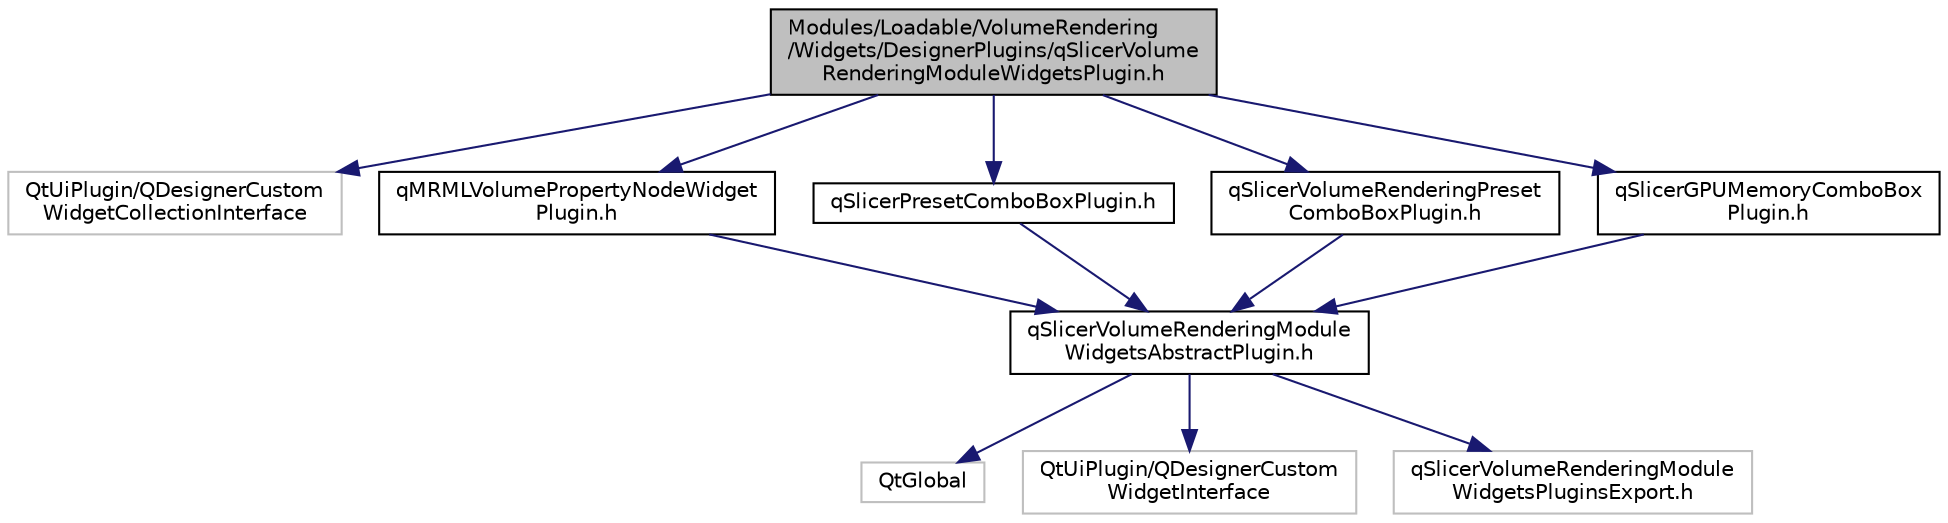 digraph "Modules/Loadable/VolumeRendering/Widgets/DesignerPlugins/qSlicerVolumeRenderingModuleWidgetsPlugin.h"
{
  bgcolor="transparent";
  edge [fontname="Helvetica",fontsize="10",labelfontname="Helvetica",labelfontsize="10"];
  node [fontname="Helvetica",fontsize="10",shape=record];
  Node0 [label="Modules/Loadable/VolumeRendering\l/Widgets/DesignerPlugins/qSlicerVolume\lRenderingModuleWidgetsPlugin.h",height=0.2,width=0.4,color="black", fillcolor="grey75", style="filled", fontcolor="black"];
  Node0 -> Node1 [color="midnightblue",fontsize="10",style="solid",fontname="Helvetica"];
  Node1 [label="QtUiPlugin/QDesignerCustom\lWidgetCollectionInterface",height=0.2,width=0.4,color="grey75"];
  Node0 -> Node2 [color="midnightblue",fontsize="10",style="solid",fontname="Helvetica"];
  Node2 [label="qMRMLVolumePropertyNodeWidget\lPlugin.h",height=0.2,width=0.4,color="black",URL="$qMRMLVolumePropertyNodeWidgetPlugin_8h.html"];
  Node2 -> Node3 [color="midnightblue",fontsize="10",style="solid",fontname="Helvetica"];
  Node3 [label="qSlicerVolumeRenderingModule\lWidgetsAbstractPlugin.h",height=0.2,width=0.4,color="black",URL="$qSlicerVolumeRenderingModuleWidgetsAbstractPlugin_8h.html"];
  Node3 -> Node4 [color="midnightblue",fontsize="10",style="solid",fontname="Helvetica"];
  Node4 [label="QtGlobal",height=0.2,width=0.4,color="grey75"];
  Node3 -> Node5 [color="midnightblue",fontsize="10",style="solid",fontname="Helvetica"];
  Node5 [label="QtUiPlugin/QDesignerCustom\lWidgetInterface",height=0.2,width=0.4,color="grey75"];
  Node3 -> Node6 [color="midnightblue",fontsize="10",style="solid",fontname="Helvetica"];
  Node6 [label="qSlicerVolumeRenderingModule\lWidgetsPluginsExport.h",height=0.2,width=0.4,color="grey75"];
  Node0 -> Node7 [color="midnightblue",fontsize="10",style="solid",fontname="Helvetica"];
  Node7 [label="qSlicerPresetComboBoxPlugin.h",height=0.2,width=0.4,color="black",URL="$qSlicerPresetComboBoxPlugin_8h.html"];
  Node7 -> Node3 [color="midnightblue",fontsize="10",style="solid",fontname="Helvetica"];
  Node0 -> Node8 [color="midnightblue",fontsize="10",style="solid",fontname="Helvetica"];
  Node8 [label="qSlicerVolumeRenderingPreset\lComboBoxPlugin.h",height=0.2,width=0.4,color="black",URL="$qSlicerVolumeRenderingPresetComboBoxPlugin_8h.html"];
  Node8 -> Node3 [color="midnightblue",fontsize="10",style="solid",fontname="Helvetica"];
  Node0 -> Node9 [color="midnightblue",fontsize="10",style="solid",fontname="Helvetica"];
  Node9 [label="qSlicerGPUMemoryComboBox\lPlugin.h",height=0.2,width=0.4,color="black",URL="$qSlicerGPUMemoryComboBoxPlugin_8h.html"];
  Node9 -> Node3 [color="midnightblue",fontsize="10",style="solid",fontname="Helvetica"];
}
